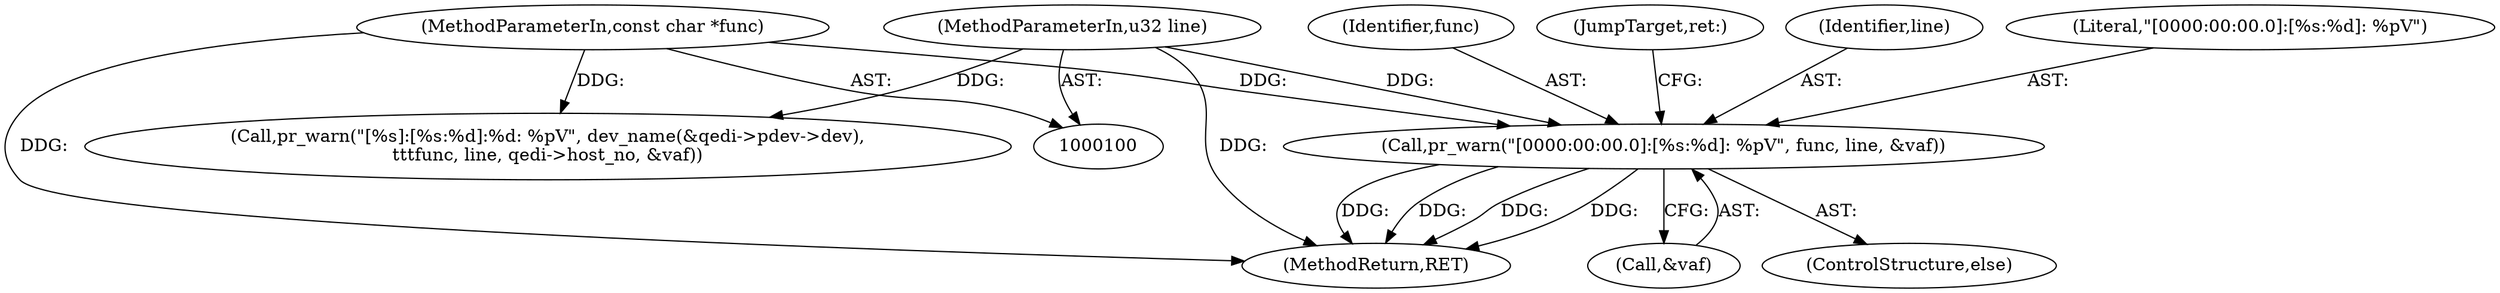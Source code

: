 digraph "0_linux_c09581a52765a85f19fc35340127396d5e3379cc_2@pointer" {
"1000153" [label="(Call,pr_warn(\"[0000:00:00.0]:[%s:%d]: %pV\", func, line, &vaf))"];
"1000102" [label="(MethodParameterIn,const char *func)"];
"1000103" [label="(MethodParameterIn,u32 line)"];
"1000155" [label="(Identifier,func)"];
"1000103" [label="(MethodParameterIn,u32 line)"];
"1000152" [label="(ControlStructure,else)"];
"1000159" [label="(JumpTarget,ret:)"];
"1000157" [label="(Call,&vaf)"];
"1000162" [label="(MethodReturn,RET)"];
"1000156" [label="(Identifier,line)"];
"1000136" [label="(Call,pr_warn(\"[%s]:[%s:%d]:%d: %pV\", dev_name(&qedi->pdev->dev),\n\t\t\tfunc, line, qedi->host_no, &vaf))"];
"1000153" [label="(Call,pr_warn(\"[0000:00:00.0]:[%s:%d]: %pV\", func, line, &vaf))"];
"1000102" [label="(MethodParameterIn,const char *func)"];
"1000154" [label="(Literal,\"[0000:00:00.0]:[%s:%d]: %pV\")"];
"1000153" -> "1000152"  [label="AST: "];
"1000153" -> "1000157"  [label="CFG: "];
"1000154" -> "1000153"  [label="AST: "];
"1000155" -> "1000153"  [label="AST: "];
"1000156" -> "1000153"  [label="AST: "];
"1000157" -> "1000153"  [label="AST: "];
"1000159" -> "1000153"  [label="CFG: "];
"1000153" -> "1000162"  [label="DDG: "];
"1000153" -> "1000162"  [label="DDG: "];
"1000153" -> "1000162"  [label="DDG: "];
"1000153" -> "1000162"  [label="DDG: "];
"1000102" -> "1000153"  [label="DDG: "];
"1000103" -> "1000153"  [label="DDG: "];
"1000102" -> "1000100"  [label="AST: "];
"1000102" -> "1000162"  [label="DDG: "];
"1000102" -> "1000136"  [label="DDG: "];
"1000103" -> "1000100"  [label="AST: "];
"1000103" -> "1000162"  [label="DDG: "];
"1000103" -> "1000136"  [label="DDG: "];
}
